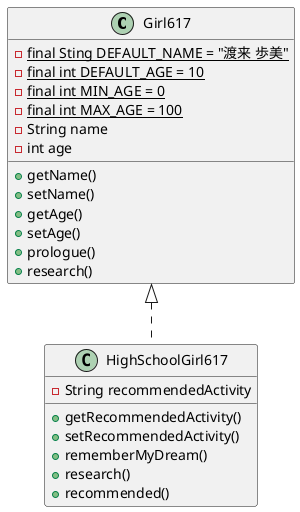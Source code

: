 @startuml
class Girl617 {
    -{static} final Sting DEFAULT_NAME = "渡来 歩美"
    -{static} final int DEFAULT_AGE = 10
    -{static} final int MIN_AGE = 0
    -{static} final int MAX_AGE = 100
    -String name
    -int age
    +getName()
    +setName()
    +getAge()
    +setAge()
    +prologue()
    +research()
}
class HighSchoolGirl617 {
    -String recommendedActivity
    +getRecommendedActivity()
    +setRecommendedActivity()
    +rememberMyDream()
    +research()
    +recommended()
}
Girl617 <|.. HighSchoolGirl617
@enduml

